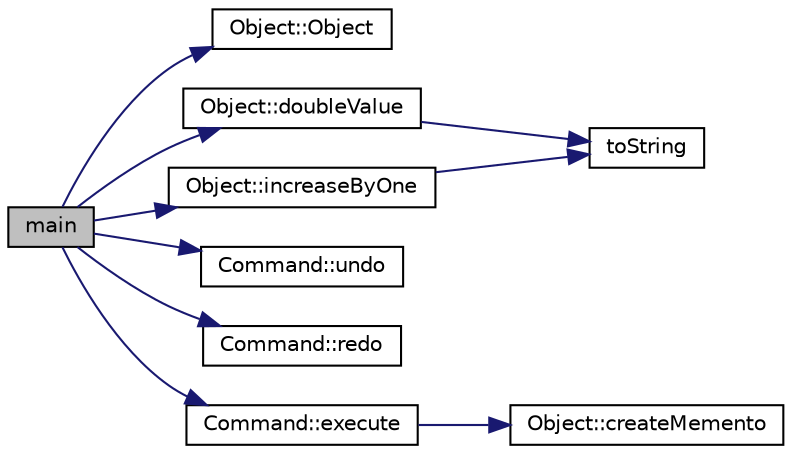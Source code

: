 digraph "main"
{
  edge [fontname="Helvetica",fontsize="10",labelfontname="Helvetica",labelfontsize="10"];
  node [fontname="Helvetica",fontsize="10",shape=record];
  rankdir="LR";
  Node1 [label="main",height=0.2,width=0.4,color="black", fillcolor="grey75", style="filled", fontcolor="black"];
  Node1 -> Node2 [color="midnightblue",fontsize="10",style="solid"];
  Node2 [label="Object::Object",height=0.2,width=0.4,color="black", fillcolor="white", style="filled",URL="$classObject.html#ae6203b4273493f4aa9177445264d3272"];
  Node1 -> Node3 [color="midnightblue",fontsize="10",style="solid"];
  Node3 [label="Object::doubleValue",height=0.2,width=0.4,color="black", fillcolor="white", style="filled",URL="$classObject.html#a7e43ddd2f4647f67ba9d6f18dd24bf77"];
  Node3 -> Node4 [color="midnightblue",fontsize="10",style="solid"];
  Node4 [label="toString",height=0.2,width=0.4,color="black", fillcolor="white", style="filled",URL="$Memento_8cpp.html#a90503872144928016292aaa273e07678"];
  Node1 -> Node5 [color="midnightblue",fontsize="10",style="solid"];
  Node5 [label="Object::increaseByOne",height=0.2,width=0.4,color="black", fillcolor="white", style="filled",URL="$classObject.html#a406add870a5642dc0d931aec975288f9"];
  Node5 -> Node4 [color="midnightblue",fontsize="10",style="solid"];
  Node1 -> Node6 [color="midnightblue",fontsize="10",style="solid"];
  Node6 [label="Command::undo",height=0.2,width=0.4,color="black", fillcolor="white", style="filled",URL="$classCommand.html#a31a6d34a1d61f7cd994075a852714d3c"];
  Node1 -> Node7 [color="midnightblue",fontsize="10",style="solid"];
  Node7 [label="Command::redo",height=0.2,width=0.4,color="black", fillcolor="white", style="filled",URL="$classCommand.html#ac807fae3326e22c02edc737708f9b288"];
  Node1 -> Node8 [color="midnightblue",fontsize="10",style="solid"];
  Node8 [label="Command::execute",height=0.2,width=0.4,color="black", fillcolor="white", style="filled",URL="$classCommand.html#a1f73a16e8706aec4c4db746f710b88d9"];
  Node8 -> Node9 [color="midnightblue",fontsize="10",style="solid"];
  Node9 [label="Object::createMemento",height=0.2,width=0.4,color="black", fillcolor="white", style="filled",URL="$classObject.html#a169528dfd6ff33b21b038da8021cd748"];
}

